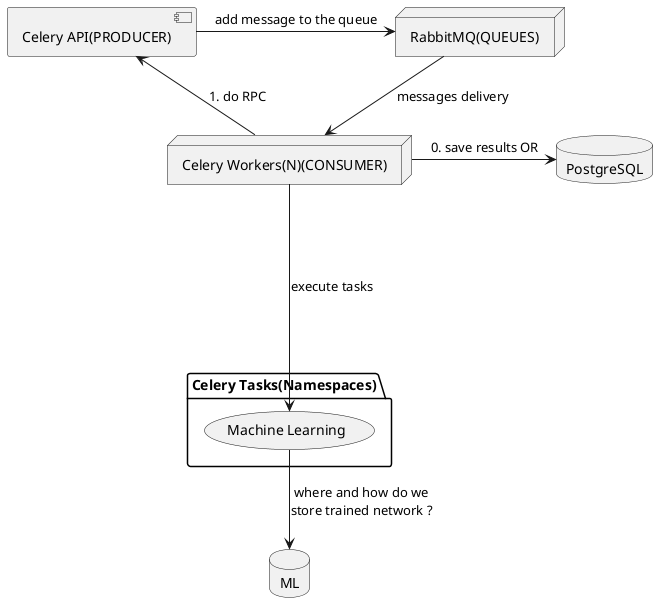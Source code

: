 @startuml

database PostgreSQL

node "RabbitMQ(QUEUES)" as r
component "Celery API(PRODUCER)" as capi
node "Celery Workers(N)(CONSUMER)" as cw

capi -> r : add message to the queue
r --> cw : messages delivery
cw -> PostgreSQL : 0. save results OR

package "Celery Tasks(Namespaces)" as ct {
    (Machine Learning) as ml
}

cw ----> ml : execute tasks

cw --> capi : 1. do RPC

database ML

ml --> ML : where and how do we\nstore trained network ?

@enduml